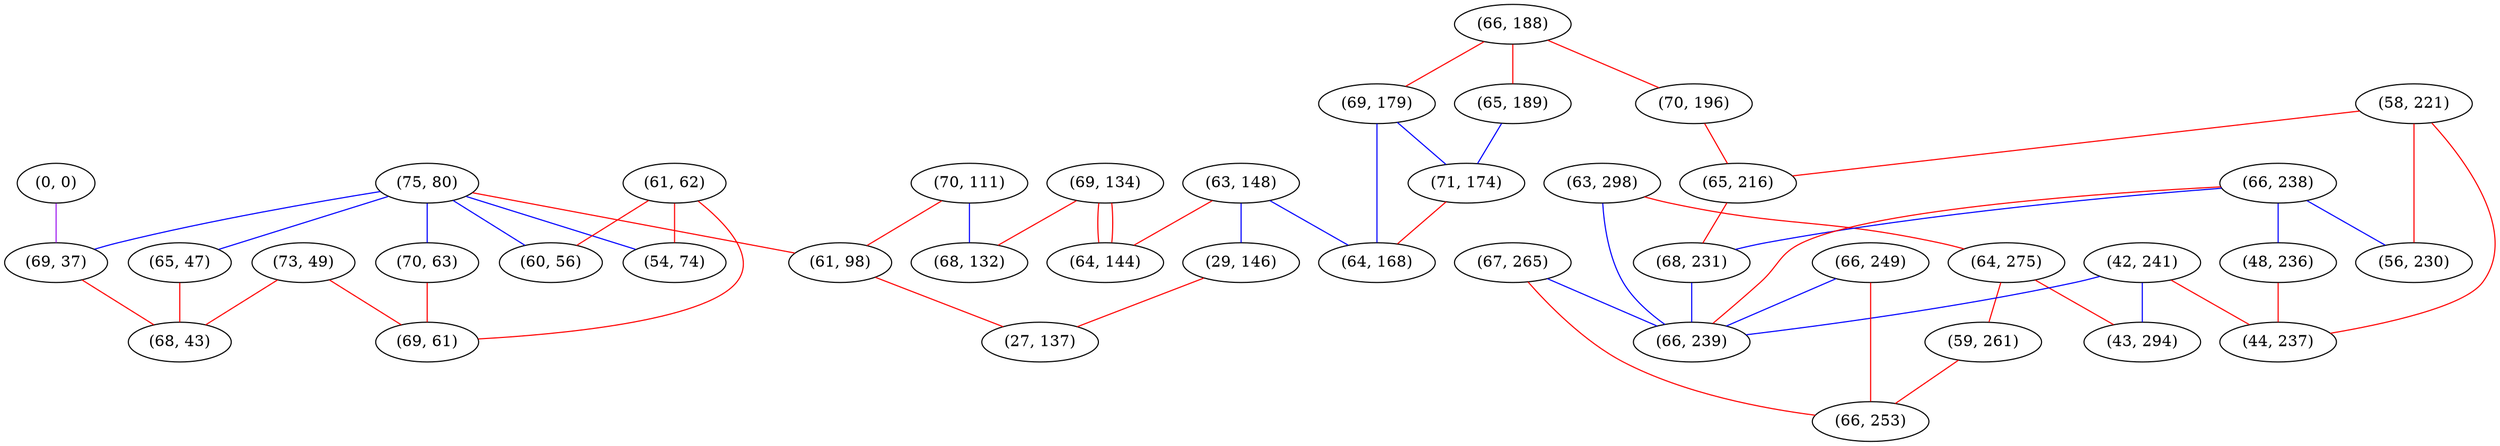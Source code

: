 graph "" {
"(75, 80)";
"(65, 47)";
"(66, 188)";
"(61, 62)";
"(58, 221)";
"(70, 63)";
"(67, 265)";
"(73, 49)";
"(63, 148)";
"(54, 74)";
"(70, 111)";
"(63, 298)";
"(60, 56)";
"(29, 146)";
"(64, 275)";
"(69, 179)";
"(65, 189)";
"(66, 238)";
"(70, 196)";
"(65, 216)";
"(0, 0)";
"(69, 37)";
"(42, 241)";
"(69, 134)";
"(56, 230)";
"(68, 231)";
"(64, 144)";
"(61, 98)";
"(71, 174)";
"(66, 249)";
"(59, 261)";
"(66, 239)";
"(27, 137)";
"(69, 61)";
"(48, 236)";
"(66, 253)";
"(44, 237)";
"(68, 132)";
"(68, 43)";
"(64, 168)";
"(43, 294)";
"(75, 80)" -- "(69, 37)"  [color=blue, key=0, weight=3];
"(75, 80)" -- "(70, 63)"  [color=blue, key=0, weight=3];
"(75, 80)" -- "(65, 47)"  [color=blue, key=0, weight=3];
"(75, 80)" -- "(61, 98)"  [color=red, key=0, weight=1];
"(75, 80)" -- "(54, 74)"  [color=blue, key=0, weight=3];
"(75, 80)" -- "(60, 56)"  [color=blue, key=0, weight=3];
"(65, 47)" -- "(68, 43)"  [color=red, key=0, weight=1];
"(66, 188)" -- "(70, 196)"  [color=red, key=0, weight=1];
"(66, 188)" -- "(69, 179)"  [color=red, key=0, weight=1];
"(66, 188)" -- "(65, 189)"  [color=red, key=0, weight=1];
"(61, 62)" -- "(54, 74)"  [color=red, key=0, weight=1];
"(61, 62)" -- "(69, 61)"  [color=red, key=0, weight=1];
"(61, 62)" -- "(60, 56)"  [color=red, key=0, weight=1];
"(58, 221)" -- "(44, 237)"  [color=red, key=0, weight=1];
"(58, 221)" -- "(56, 230)"  [color=red, key=0, weight=1];
"(58, 221)" -- "(65, 216)"  [color=red, key=0, weight=1];
"(70, 63)" -- "(69, 61)"  [color=red, key=0, weight=1];
"(67, 265)" -- "(66, 239)"  [color=blue, key=0, weight=3];
"(67, 265)" -- "(66, 253)"  [color=red, key=0, weight=1];
"(73, 49)" -- "(69, 61)"  [color=red, key=0, weight=1];
"(73, 49)" -- "(68, 43)"  [color=red, key=0, weight=1];
"(63, 148)" -- "(64, 144)"  [color=red, key=0, weight=1];
"(63, 148)" -- "(29, 146)"  [color=blue, key=0, weight=3];
"(63, 148)" -- "(64, 168)"  [color=blue, key=0, weight=3];
"(70, 111)" -- "(68, 132)"  [color=blue, key=0, weight=3];
"(70, 111)" -- "(61, 98)"  [color=red, key=0, weight=1];
"(63, 298)" -- "(66, 239)"  [color=blue, key=0, weight=3];
"(63, 298)" -- "(64, 275)"  [color=red, key=0, weight=1];
"(29, 146)" -- "(27, 137)"  [color=red, key=0, weight=1];
"(64, 275)" -- "(43, 294)"  [color=red, key=0, weight=1];
"(64, 275)" -- "(59, 261)"  [color=red, key=0, weight=1];
"(69, 179)" -- "(71, 174)"  [color=blue, key=0, weight=3];
"(69, 179)" -- "(64, 168)"  [color=blue, key=0, weight=3];
"(65, 189)" -- "(71, 174)"  [color=blue, key=0, weight=3];
"(66, 238)" -- "(66, 239)"  [color=red, key=0, weight=1];
"(66, 238)" -- "(56, 230)"  [color=blue, key=0, weight=3];
"(66, 238)" -- "(68, 231)"  [color=blue, key=0, weight=3];
"(66, 238)" -- "(48, 236)"  [color=blue, key=0, weight=3];
"(70, 196)" -- "(65, 216)"  [color=red, key=0, weight=1];
"(65, 216)" -- "(68, 231)"  [color=red, key=0, weight=1];
"(0, 0)" -- "(69, 37)"  [color=purple, key=0, weight=4];
"(69, 37)" -- "(68, 43)"  [color=red, key=0, weight=1];
"(42, 241)" -- "(44, 237)"  [color=red, key=0, weight=1];
"(42, 241)" -- "(66, 239)"  [color=blue, key=0, weight=3];
"(42, 241)" -- "(43, 294)"  [color=blue, key=0, weight=3];
"(69, 134)" -- "(64, 144)"  [color=red, key=0, weight=1];
"(69, 134)" -- "(64, 144)"  [color=red, key=1, weight=1];
"(69, 134)" -- "(68, 132)"  [color=red, key=0, weight=1];
"(68, 231)" -- "(66, 239)"  [color=blue, key=0, weight=3];
"(61, 98)" -- "(27, 137)"  [color=red, key=0, weight=1];
"(71, 174)" -- "(64, 168)"  [color=red, key=0, weight=1];
"(66, 249)" -- "(66, 239)"  [color=blue, key=0, weight=3];
"(66, 249)" -- "(66, 253)"  [color=red, key=0, weight=1];
"(59, 261)" -- "(66, 253)"  [color=red, key=0, weight=1];
"(48, 236)" -- "(44, 237)"  [color=red, key=0, weight=1];
}
